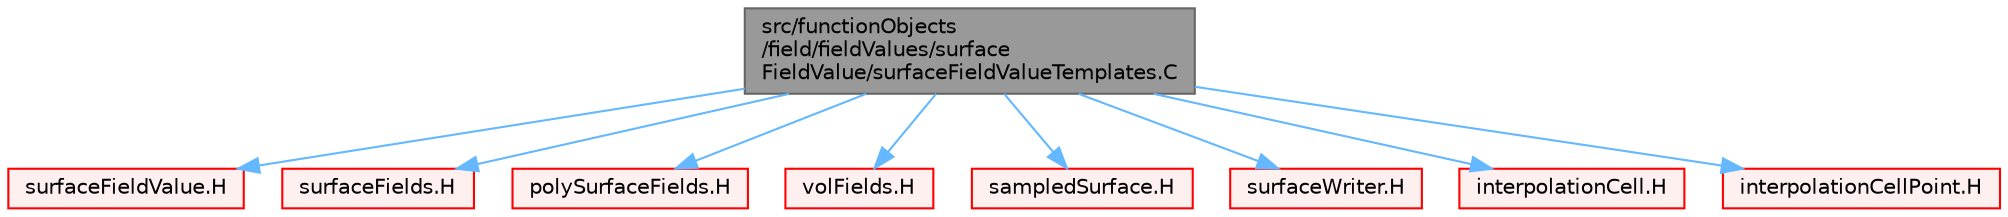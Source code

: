 digraph "src/functionObjects/field/fieldValues/surfaceFieldValue/surfaceFieldValueTemplates.C"
{
 // LATEX_PDF_SIZE
  bgcolor="transparent";
  edge [fontname=Helvetica,fontsize=10,labelfontname=Helvetica,labelfontsize=10];
  node [fontname=Helvetica,fontsize=10,shape=box,height=0.2,width=0.4];
  Node1 [id="Node000001",label="src/functionObjects\l/field/fieldValues/surface\lFieldValue/surfaceFieldValueTemplates.C",height=0.2,width=0.4,color="gray40", fillcolor="grey60", style="filled", fontcolor="black",tooltip=" "];
  Node1 -> Node2 [id="edge1_Node000001_Node000002",color="steelblue1",style="solid",tooltip=" "];
  Node2 [id="Node000002",label="surfaceFieldValue.H",height=0.2,width=0.4,color="red", fillcolor="#FFF0F0", style="filled",URL="$surfaceFieldValue_8H.html",tooltip=" "];
  Node1 -> Node452 [id="edge2_Node000001_Node000452",color="steelblue1",style="solid",tooltip=" "];
  Node452 [id="Node000452",label="surfaceFields.H",height=0.2,width=0.4,color="red", fillcolor="#FFF0F0", style="filled",URL="$surfaceFields_8H.html",tooltip="Foam::surfaceFields."];
  Node1 -> Node457 [id="edge3_Node000001_Node000457",color="steelblue1",style="solid",tooltip=" "];
  Node457 [id="Node000457",label="polySurfaceFields.H",height=0.2,width=0.4,color="red", fillcolor="#FFF0F0", style="filled",URL="$polySurfaceFields_8H.html",tooltip="Fields (face and point) for polySurface."];
  Node1 -> Node460 [id="edge4_Node000001_Node000460",color="steelblue1",style="solid",tooltip=" "];
  Node460 [id="Node000460",label="volFields.H",height=0.2,width=0.4,color="red", fillcolor="#FFF0F0", style="filled",URL="$volFields_8H.html",tooltip=" "];
  Node1 -> Node388 [id="edge5_Node000001_Node000388",color="steelblue1",style="solid",tooltip=" "];
  Node388 [id="Node000388",label="sampledSurface.H",height=0.2,width=0.4,color="red", fillcolor="#FFF0F0", style="filled",URL="$sampledSurface_8H.html",tooltip=" "];
  Node1 -> Node467 [id="edge6_Node000001_Node000467",color="steelblue1",style="solid",tooltip=" "];
  Node467 [id="Node000467",label="surfaceWriter.H",height=0.2,width=0.4,color="red", fillcolor="#FFF0F0", style="filled",URL="$surfaceWriter_8H.html",tooltip=" "];
  Node1 -> Node481 [id="edge7_Node000001_Node000481",color="steelblue1",style="solid",tooltip=" "];
  Node481 [id="Node000481",label="interpolationCell.H",height=0.2,width=0.4,color="red", fillcolor="#FFF0F0", style="filled",URL="$interpolationCell_8H.html",tooltip=" "];
  Node1 -> Node482 [id="edge8_Node000001_Node000482",color="steelblue1",style="solid",tooltip=" "];
  Node482 [id="Node000482",label="interpolationCellPoint.H",height=0.2,width=0.4,color="red", fillcolor="#FFF0F0", style="filled",URL="$interpolationCellPoint_8H.html",tooltip=" "];
}
